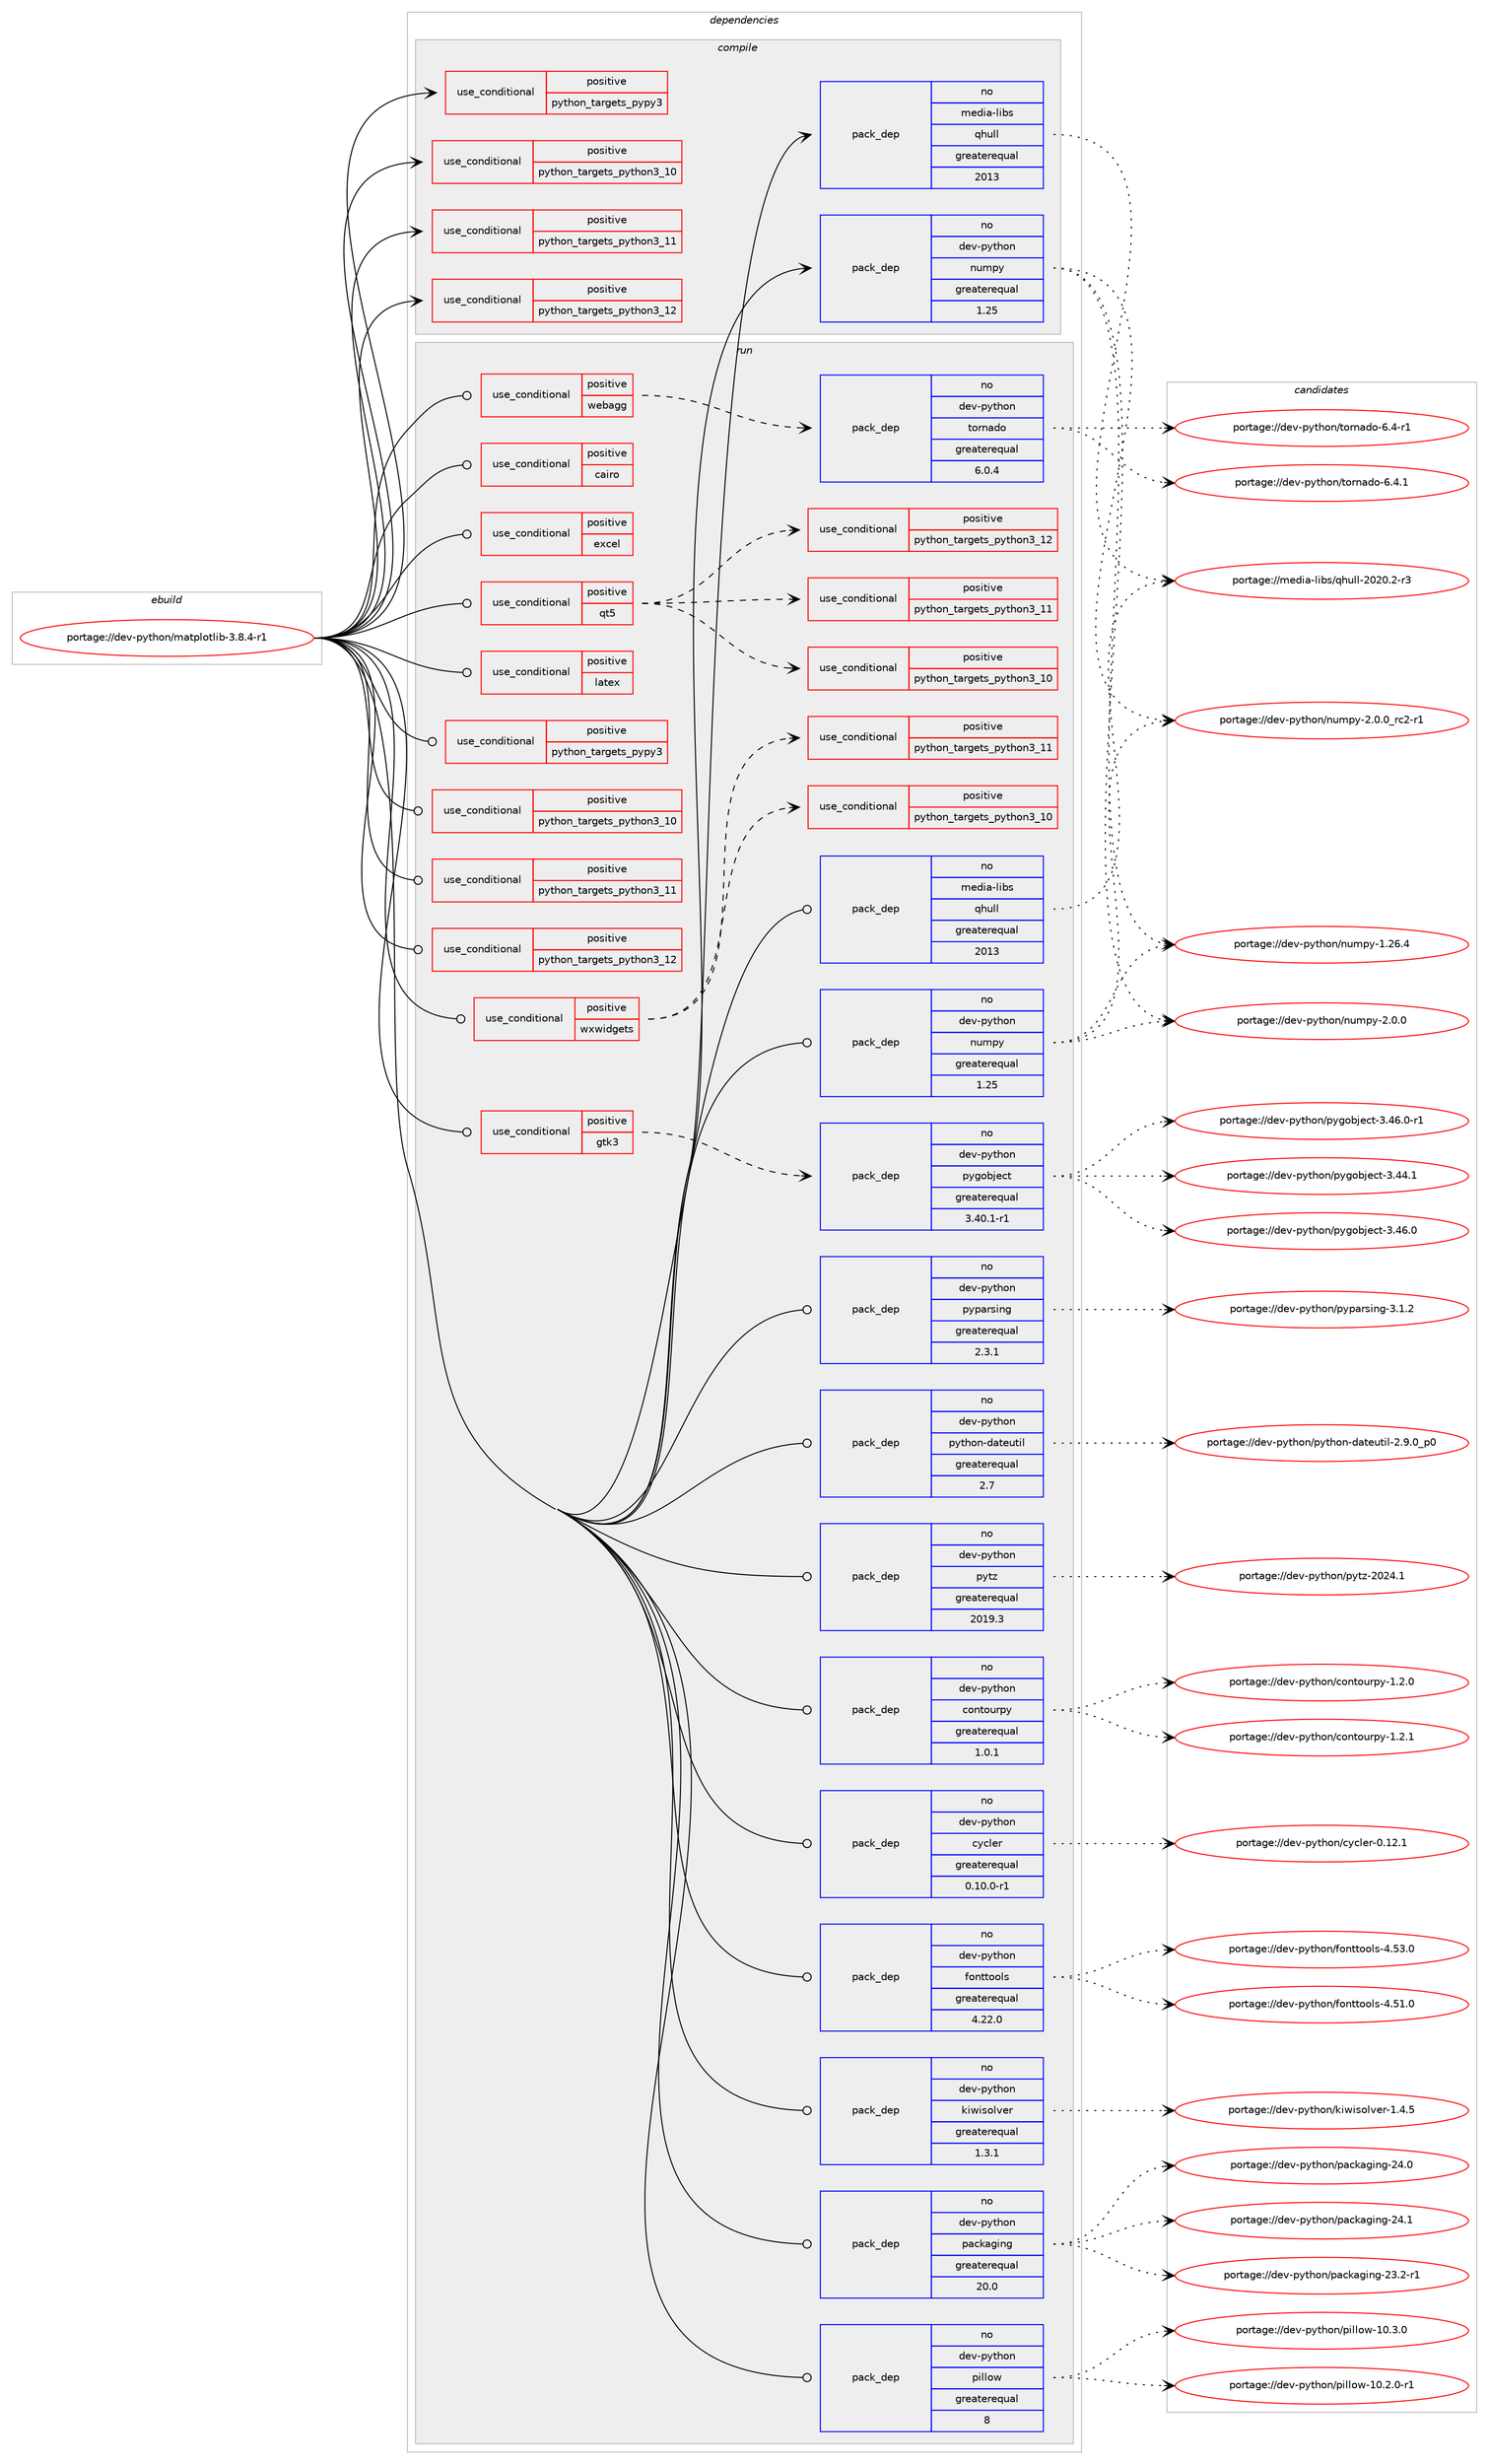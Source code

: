 digraph prolog {

# *************
# Graph options
# *************

newrank=true;
concentrate=true;
compound=true;
graph [rankdir=LR,fontname=Helvetica,fontsize=10,ranksep=1.5];#, ranksep=2.5, nodesep=0.2];
edge  [arrowhead=vee];
node  [fontname=Helvetica,fontsize=10];

# **********
# The ebuild
# **********

subgraph cluster_leftcol {
color=gray;
rank=same;
label=<<i>ebuild</i>>;
id [label="portage://dev-python/matplotlib-3.8.4-r1", color=red, width=4, href="../dev-python/matplotlib-3.8.4-r1.svg"];
}

# ****************
# The dependencies
# ****************

subgraph cluster_midcol {
color=gray;
label=<<i>dependencies</i>>;
subgraph cluster_compile {
fillcolor="#eeeeee";
style=filled;
label=<<i>compile</i>>;
subgraph cond33736 {
dependency75807 [label=<<TABLE BORDER="0" CELLBORDER="1" CELLSPACING="0" CELLPADDING="4"><TR><TD ROWSPAN="3" CELLPADDING="10">use_conditional</TD></TR><TR><TD>positive</TD></TR><TR><TD>python_targets_pypy3</TD></TR></TABLE>>, shape=none, color=red];
# *** BEGIN UNKNOWN DEPENDENCY TYPE (TODO) ***
# dependency75807 -> package_dependency(portage://dev-python/matplotlib-3.8.4-r1,install,no,dev-python,pypy3,none,[,,],any_same_slot,[use(optenable(tk),none),use(enable(threads),positive)])
# *** END UNKNOWN DEPENDENCY TYPE (TODO) ***

}
id:e -> dependency75807:w [weight=20,style="solid",arrowhead="vee"];
subgraph cond33737 {
dependency75808 [label=<<TABLE BORDER="0" CELLBORDER="1" CELLSPACING="0" CELLPADDING="4"><TR><TD ROWSPAN="3" CELLPADDING="10">use_conditional</TD></TR><TR><TD>positive</TD></TR><TR><TD>python_targets_python3_10</TD></TR></TABLE>>, shape=none, color=red];
# *** BEGIN UNKNOWN DEPENDENCY TYPE (TODO) ***
# dependency75808 -> package_dependency(portage://dev-python/matplotlib-3.8.4-r1,install,no,dev-lang,python,none,[,,],[slot(3.10)],[use(optenable(tk),none),use(enable(threads),positive)])
# *** END UNKNOWN DEPENDENCY TYPE (TODO) ***

}
id:e -> dependency75808:w [weight=20,style="solid",arrowhead="vee"];
subgraph cond33738 {
dependency75809 [label=<<TABLE BORDER="0" CELLBORDER="1" CELLSPACING="0" CELLPADDING="4"><TR><TD ROWSPAN="3" CELLPADDING="10">use_conditional</TD></TR><TR><TD>positive</TD></TR><TR><TD>python_targets_python3_11</TD></TR></TABLE>>, shape=none, color=red];
# *** BEGIN UNKNOWN DEPENDENCY TYPE (TODO) ***
# dependency75809 -> package_dependency(portage://dev-python/matplotlib-3.8.4-r1,install,no,dev-lang,python,none,[,,],[slot(3.11)],[use(optenable(tk),none),use(enable(threads),positive)])
# *** END UNKNOWN DEPENDENCY TYPE (TODO) ***

}
id:e -> dependency75809:w [weight=20,style="solid",arrowhead="vee"];
subgraph cond33739 {
dependency75810 [label=<<TABLE BORDER="0" CELLBORDER="1" CELLSPACING="0" CELLPADDING="4"><TR><TD ROWSPAN="3" CELLPADDING="10">use_conditional</TD></TR><TR><TD>positive</TD></TR><TR><TD>python_targets_python3_12</TD></TR></TABLE>>, shape=none, color=red];
# *** BEGIN UNKNOWN DEPENDENCY TYPE (TODO) ***
# dependency75810 -> package_dependency(portage://dev-python/matplotlib-3.8.4-r1,install,no,dev-lang,python,none,[,,],[slot(3.12)],[use(optenable(tk),none),use(enable(threads),positive)])
# *** END UNKNOWN DEPENDENCY TYPE (TODO) ***

}
id:e -> dependency75810:w [weight=20,style="solid",arrowhead="vee"];
subgraph pack40856 {
dependency75811 [label=<<TABLE BORDER="0" CELLBORDER="1" CELLSPACING="0" CELLPADDING="4" WIDTH="220"><TR><TD ROWSPAN="6" CELLPADDING="30">pack_dep</TD></TR><TR><TD WIDTH="110">no</TD></TR><TR><TD>dev-python</TD></TR><TR><TD>numpy</TD></TR><TR><TD>greaterequal</TD></TR><TR><TD>1.25</TD></TR></TABLE>>, shape=none, color=blue];
}
id:e -> dependency75811:w [weight=20,style="solid",arrowhead="vee"];
# *** BEGIN UNKNOWN DEPENDENCY TYPE (TODO) ***
# id -> package_dependency(portage://dev-python/matplotlib-3.8.4-r1,install,no,media-libs,freetype,none,[,,],[slot(2)],[])
# *** END UNKNOWN DEPENDENCY TYPE (TODO) ***

subgraph pack40857 {
dependency75812 [label=<<TABLE BORDER="0" CELLBORDER="1" CELLSPACING="0" CELLPADDING="4" WIDTH="220"><TR><TD ROWSPAN="6" CELLPADDING="30">pack_dep</TD></TR><TR><TD WIDTH="110">no</TD></TR><TR><TD>media-libs</TD></TR><TR><TD>qhull</TD></TR><TR><TD>greaterequal</TD></TR><TR><TD>2013</TD></TR></TABLE>>, shape=none, color=blue];
}
id:e -> dependency75812:w [weight=20,style="solid",arrowhead="vee"];
}
subgraph cluster_compileandrun {
fillcolor="#eeeeee";
style=filled;
label=<<i>compile and run</i>>;
}
subgraph cluster_run {
fillcolor="#eeeeee";
style=filled;
label=<<i>run</i>>;
subgraph cond33740 {
dependency75813 [label=<<TABLE BORDER="0" CELLBORDER="1" CELLSPACING="0" CELLPADDING="4"><TR><TD ROWSPAN="3" CELLPADDING="10">use_conditional</TD></TR><TR><TD>positive</TD></TR><TR><TD>cairo</TD></TR></TABLE>>, shape=none, color=red];
# *** BEGIN UNKNOWN DEPENDENCY TYPE (TODO) ***
# dependency75813 -> package_dependency(portage://dev-python/matplotlib-3.8.4-r1,run,no,dev-python,cairocffi,none,[,,],[],[use(optenable(python_targets_pypy3),negative),use(optenable(python_targets_python3_10),negative),use(optenable(python_targets_python3_11),negative),use(optenable(python_targets_python3_12),negative)])
# *** END UNKNOWN DEPENDENCY TYPE (TODO) ***

}
id:e -> dependency75813:w [weight=20,style="solid",arrowhead="odot"];
subgraph cond33741 {
dependency75814 [label=<<TABLE BORDER="0" CELLBORDER="1" CELLSPACING="0" CELLPADDING="4"><TR><TD ROWSPAN="3" CELLPADDING="10">use_conditional</TD></TR><TR><TD>positive</TD></TR><TR><TD>excel</TD></TR></TABLE>>, shape=none, color=red];
# *** BEGIN UNKNOWN DEPENDENCY TYPE (TODO) ***
# dependency75814 -> package_dependency(portage://dev-python/matplotlib-3.8.4-r1,run,no,dev-python,xlwt,none,[,,],[],[use(optenable(python_targets_pypy3),negative),use(optenable(python_targets_python3_10),negative),use(optenable(python_targets_python3_11),negative),use(optenable(python_targets_python3_12),negative)])
# *** END UNKNOWN DEPENDENCY TYPE (TODO) ***

}
id:e -> dependency75814:w [weight=20,style="solid",arrowhead="odot"];
subgraph cond33742 {
dependency75815 [label=<<TABLE BORDER="0" CELLBORDER="1" CELLSPACING="0" CELLPADDING="4"><TR><TD ROWSPAN="3" CELLPADDING="10">use_conditional</TD></TR><TR><TD>positive</TD></TR><TR><TD>gtk3</TD></TR></TABLE>>, shape=none, color=red];
subgraph pack40858 {
dependency75816 [label=<<TABLE BORDER="0" CELLBORDER="1" CELLSPACING="0" CELLPADDING="4" WIDTH="220"><TR><TD ROWSPAN="6" CELLPADDING="30">pack_dep</TD></TR><TR><TD WIDTH="110">no</TD></TR><TR><TD>dev-python</TD></TR><TR><TD>pygobject</TD></TR><TR><TD>greaterequal</TD></TR><TR><TD>3.40.1-r1</TD></TR></TABLE>>, shape=none, color=blue];
}
dependency75815:e -> dependency75816:w [weight=20,style="dashed",arrowhead="vee"];
# *** BEGIN UNKNOWN DEPENDENCY TYPE (TODO) ***
# dependency75815 -> package_dependency(portage://dev-python/matplotlib-3.8.4-r1,run,no,x11-libs,gtk+,none,[,,],[slot(3)],[use(enable(introspection),none)])
# *** END UNKNOWN DEPENDENCY TYPE (TODO) ***

}
id:e -> dependency75815:w [weight=20,style="solid",arrowhead="odot"];
subgraph cond33743 {
dependency75817 [label=<<TABLE BORDER="0" CELLBORDER="1" CELLSPACING="0" CELLPADDING="4"><TR><TD ROWSPAN="3" CELLPADDING="10">use_conditional</TD></TR><TR><TD>positive</TD></TR><TR><TD>latex</TD></TR></TABLE>>, shape=none, color=red];
# *** BEGIN UNKNOWN DEPENDENCY TYPE (TODO) ***
# dependency75817 -> package_dependency(portage://dev-python/matplotlib-3.8.4-r1,run,no,virtual,latex-base,none,[,,],[],[])
# *** END UNKNOWN DEPENDENCY TYPE (TODO) ***

# *** BEGIN UNKNOWN DEPENDENCY TYPE (TODO) ***
# dependency75817 -> package_dependency(portage://dev-python/matplotlib-3.8.4-r1,run,no,app-text,dvipng,none,[,,],[],[])
# *** END UNKNOWN DEPENDENCY TYPE (TODO) ***

# *** BEGIN UNKNOWN DEPENDENCY TYPE (TODO) ***
# dependency75817 -> package_dependency(portage://dev-python/matplotlib-3.8.4-r1,run,no,app-text,ghostscript-gpl,none,[,,],[],[])
# *** END UNKNOWN DEPENDENCY TYPE (TODO) ***

# *** BEGIN UNKNOWN DEPENDENCY TYPE (TODO) ***
# dependency75817 -> package_dependency(portage://dev-python/matplotlib-3.8.4-r1,run,no,app-text,poppler,none,[,,],[],[use(enable(utils),none)])
# *** END UNKNOWN DEPENDENCY TYPE (TODO) ***

# *** BEGIN UNKNOWN DEPENDENCY TYPE (TODO) ***
# dependency75817 -> package_dependency(portage://dev-python/matplotlib-3.8.4-r1,run,no,dev-texlive,texlive-fontsrecommended,none,[,,],[],[])
# *** END UNKNOWN DEPENDENCY TYPE (TODO) ***

# *** BEGIN UNKNOWN DEPENDENCY TYPE (TODO) ***
# dependency75817 -> package_dependency(portage://dev-python/matplotlib-3.8.4-r1,run,no,dev-texlive,texlive-latexextra,none,[,,],[],[])
# *** END UNKNOWN DEPENDENCY TYPE (TODO) ***

# *** BEGIN UNKNOWN DEPENDENCY TYPE (TODO) ***
# dependency75817 -> package_dependency(portage://dev-python/matplotlib-3.8.4-r1,run,no,dev-texlive,texlive-luatex,none,[,,],[],[])
# *** END UNKNOWN DEPENDENCY TYPE (TODO) ***

# *** BEGIN UNKNOWN DEPENDENCY TYPE (TODO) ***
# dependency75817 -> package_dependency(portage://dev-python/matplotlib-3.8.4-r1,run,no,dev-texlive,texlive-xetex,none,[,,],[],[])
# *** END UNKNOWN DEPENDENCY TYPE (TODO) ***

}
id:e -> dependency75817:w [weight=20,style="solid",arrowhead="odot"];
subgraph cond33744 {
dependency75818 [label=<<TABLE BORDER="0" CELLBORDER="1" CELLSPACING="0" CELLPADDING="4"><TR><TD ROWSPAN="3" CELLPADDING="10">use_conditional</TD></TR><TR><TD>positive</TD></TR><TR><TD>python_targets_pypy3</TD></TR></TABLE>>, shape=none, color=red];
# *** BEGIN UNKNOWN DEPENDENCY TYPE (TODO) ***
# dependency75818 -> package_dependency(portage://dev-python/matplotlib-3.8.4-r1,run,no,dev-python,pypy3,none,[,,],any_same_slot,[use(optenable(tk),none),use(enable(threads),positive)])
# *** END UNKNOWN DEPENDENCY TYPE (TODO) ***

}
id:e -> dependency75818:w [weight=20,style="solid",arrowhead="odot"];
subgraph cond33745 {
dependency75819 [label=<<TABLE BORDER="0" CELLBORDER="1" CELLSPACING="0" CELLPADDING="4"><TR><TD ROWSPAN="3" CELLPADDING="10">use_conditional</TD></TR><TR><TD>positive</TD></TR><TR><TD>python_targets_python3_10</TD></TR></TABLE>>, shape=none, color=red];
# *** BEGIN UNKNOWN DEPENDENCY TYPE (TODO) ***
# dependency75819 -> package_dependency(portage://dev-python/matplotlib-3.8.4-r1,run,no,dev-lang,python,none,[,,],[slot(3.10)],[use(optenable(tk),none),use(enable(threads),positive)])
# *** END UNKNOWN DEPENDENCY TYPE (TODO) ***

}
id:e -> dependency75819:w [weight=20,style="solid",arrowhead="odot"];
subgraph cond33746 {
dependency75820 [label=<<TABLE BORDER="0" CELLBORDER="1" CELLSPACING="0" CELLPADDING="4"><TR><TD ROWSPAN="3" CELLPADDING="10">use_conditional</TD></TR><TR><TD>positive</TD></TR><TR><TD>python_targets_python3_11</TD></TR></TABLE>>, shape=none, color=red];
# *** BEGIN UNKNOWN DEPENDENCY TYPE (TODO) ***
# dependency75820 -> package_dependency(portage://dev-python/matplotlib-3.8.4-r1,run,no,dev-lang,python,none,[,,],[slot(3.11)],[use(optenable(tk),none),use(enable(threads),positive)])
# *** END UNKNOWN DEPENDENCY TYPE (TODO) ***

}
id:e -> dependency75820:w [weight=20,style="solid",arrowhead="odot"];
subgraph cond33747 {
dependency75821 [label=<<TABLE BORDER="0" CELLBORDER="1" CELLSPACING="0" CELLPADDING="4"><TR><TD ROWSPAN="3" CELLPADDING="10">use_conditional</TD></TR><TR><TD>positive</TD></TR><TR><TD>python_targets_python3_12</TD></TR></TABLE>>, shape=none, color=red];
# *** BEGIN UNKNOWN DEPENDENCY TYPE (TODO) ***
# dependency75821 -> package_dependency(portage://dev-python/matplotlib-3.8.4-r1,run,no,dev-lang,python,none,[,,],[slot(3.12)],[use(optenable(tk),none),use(enable(threads),positive)])
# *** END UNKNOWN DEPENDENCY TYPE (TODO) ***

}
id:e -> dependency75821:w [weight=20,style="solid",arrowhead="odot"];
subgraph cond33748 {
dependency75822 [label=<<TABLE BORDER="0" CELLBORDER="1" CELLSPACING="0" CELLPADDING="4"><TR><TD ROWSPAN="3" CELLPADDING="10">use_conditional</TD></TR><TR><TD>positive</TD></TR><TR><TD>qt5</TD></TR></TABLE>>, shape=none, color=red];
subgraph cond33749 {
dependency75823 [label=<<TABLE BORDER="0" CELLBORDER="1" CELLSPACING="0" CELLPADDING="4"><TR><TD ROWSPAN="3" CELLPADDING="10">use_conditional</TD></TR><TR><TD>positive</TD></TR><TR><TD>python_targets_python3_10</TD></TR></TABLE>>, shape=none, color=red];
# *** BEGIN UNKNOWN DEPENDENCY TYPE (TODO) ***
# dependency75823 -> package_dependency(portage://dev-python/matplotlib-3.8.4-r1,run,no,dev-python,PyQt5,none,[,,],[],[use(enable(gui),none),use(enable(widgets),none),use(optenable(python_targets_python3_10),negative),use(optenable(python_targets_python3_11),negative),use(optenable(python_targets_python3_12),negative)])
# *** END UNKNOWN DEPENDENCY TYPE (TODO) ***

}
dependency75822:e -> dependency75823:w [weight=20,style="dashed",arrowhead="vee"];
subgraph cond33750 {
dependency75824 [label=<<TABLE BORDER="0" CELLBORDER="1" CELLSPACING="0" CELLPADDING="4"><TR><TD ROWSPAN="3" CELLPADDING="10">use_conditional</TD></TR><TR><TD>positive</TD></TR><TR><TD>python_targets_python3_11</TD></TR></TABLE>>, shape=none, color=red];
# *** BEGIN UNKNOWN DEPENDENCY TYPE (TODO) ***
# dependency75824 -> package_dependency(portage://dev-python/matplotlib-3.8.4-r1,run,no,dev-python,PyQt5,none,[,,],[],[use(enable(gui),none),use(enable(widgets),none),use(optenable(python_targets_python3_10),negative),use(optenable(python_targets_python3_11),negative),use(optenable(python_targets_python3_12),negative)])
# *** END UNKNOWN DEPENDENCY TYPE (TODO) ***

}
dependency75822:e -> dependency75824:w [weight=20,style="dashed",arrowhead="vee"];
subgraph cond33751 {
dependency75825 [label=<<TABLE BORDER="0" CELLBORDER="1" CELLSPACING="0" CELLPADDING="4"><TR><TD ROWSPAN="3" CELLPADDING="10">use_conditional</TD></TR><TR><TD>positive</TD></TR><TR><TD>python_targets_python3_12</TD></TR></TABLE>>, shape=none, color=red];
# *** BEGIN UNKNOWN DEPENDENCY TYPE (TODO) ***
# dependency75825 -> package_dependency(portage://dev-python/matplotlib-3.8.4-r1,run,no,dev-python,PyQt5,none,[,,],[],[use(enable(gui),none),use(enable(widgets),none),use(optenable(python_targets_python3_10),negative),use(optenable(python_targets_python3_11),negative),use(optenable(python_targets_python3_12),negative)])
# *** END UNKNOWN DEPENDENCY TYPE (TODO) ***

}
dependency75822:e -> dependency75825:w [weight=20,style="dashed",arrowhead="vee"];
}
id:e -> dependency75822:w [weight=20,style="solid",arrowhead="odot"];
subgraph cond33752 {
dependency75826 [label=<<TABLE BORDER="0" CELLBORDER="1" CELLSPACING="0" CELLPADDING="4"><TR><TD ROWSPAN="3" CELLPADDING="10">use_conditional</TD></TR><TR><TD>positive</TD></TR><TR><TD>webagg</TD></TR></TABLE>>, shape=none, color=red];
subgraph pack40859 {
dependency75827 [label=<<TABLE BORDER="0" CELLBORDER="1" CELLSPACING="0" CELLPADDING="4" WIDTH="220"><TR><TD ROWSPAN="6" CELLPADDING="30">pack_dep</TD></TR><TR><TD WIDTH="110">no</TD></TR><TR><TD>dev-python</TD></TR><TR><TD>tornado</TD></TR><TR><TD>greaterequal</TD></TR><TR><TD>6.0.4</TD></TR></TABLE>>, shape=none, color=blue];
}
dependency75826:e -> dependency75827:w [weight=20,style="dashed",arrowhead="vee"];
}
id:e -> dependency75826:w [weight=20,style="solid",arrowhead="odot"];
subgraph cond33753 {
dependency75828 [label=<<TABLE BORDER="0" CELLBORDER="1" CELLSPACING="0" CELLPADDING="4"><TR><TD ROWSPAN="3" CELLPADDING="10">use_conditional</TD></TR><TR><TD>positive</TD></TR><TR><TD>wxwidgets</TD></TR></TABLE>>, shape=none, color=red];
subgraph cond33754 {
dependency75829 [label=<<TABLE BORDER="0" CELLBORDER="1" CELLSPACING="0" CELLPADDING="4"><TR><TD ROWSPAN="3" CELLPADDING="10">use_conditional</TD></TR><TR><TD>positive</TD></TR><TR><TD>python_targets_python3_10</TD></TR></TABLE>>, shape=none, color=red];
# *** BEGIN UNKNOWN DEPENDENCY TYPE (TODO) ***
# dependency75829 -> package_dependency(portage://dev-python/matplotlib-3.8.4-r1,run,no,dev-python,wxpython,none,[,,],any_different_slot,[use(optenable(python_targets_python3_10),negative),use(optenable(python_targets_python3_11),negative)])
# *** END UNKNOWN DEPENDENCY TYPE (TODO) ***

}
dependency75828:e -> dependency75829:w [weight=20,style="dashed",arrowhead="vee"];
subgraph cond33755 {
dependency75830 [label=<<TABLE BORDER="0" CELLBORDER="1" CELLSPACING="0" CELLPADDING="4"><TR><TD ROWSPAN="3" CELLPADDING="10">use_conditional</TD></TR><TR><TD>positive</TD></TR><TR><TD>python_targets_python3_11</TD></TR></TABLE>>, shape=none, color=red];
# *** BEGIN UNKNOWN DEPENDENCY TYPE (TODO) ***
# dependency75830 -> package_dependency(portage://dev-python/matplotlib-3.8.4-r1,run,no,dev-python,wxpython,none,[,,],any_different_slot,[use(optenable(python_targets_python3_10),negative),use(optenable(python_targets_python3_11),negative)])
# *** END UNKNOWN DEPENDENCY TYPE (TODO) ***

}
dependency75828:e -> dependency75830:w [weight=20,style="dashed",arrowhead="vee"];
}
id:e -> dependency75828:w [weight=20,style="solid",arrowhead="odot"];
subgraph pack40860 {
dependency75831 [label=<<TABLE BORDER="0" CELLBORDER="1" CELLSPACING="0" CELLPADDING="4" WIDTH="220"><TR><TD ROWSPAN="6" CELLPADDING="30">pack_dep</TD></TR><TR><TD WIDTH="110">no</TD></TR><TR><TD>dev-python</TD></TR><TR><TD>contourpy</TD></TR><TR><TD>greaterequal</TD></TR><TR><TD>1.0.1</TD></TR></TABLE>>, shape=none, color=blue];
}
id:e -> dependency75831:w [weight=20,style="solid",arrowhead="odot"];
subgraph pack40861 {
dependency75832 [label=<<TABLE BORDER="0" CELLBORDER="1" CELLSPACING="0" CELLPADDING="4" WIDTH="220"><TR><TD ROWSPAN="6" CELLPADDING="30">pack_dep</TD></TR><TR><TD WIDTH="110">no</TD></TR><TR><TD>dev-python</TD></TR><TR><TD>cycler</TD></TR><TR><TD>greaterequal</TD></TR><TR><TD>0.10.0-r1</TD></TR></TABLE>>, shape=none, color=blue];
}
id:e -> dependency75832:w [weight=20,style="solid",arrowhead="odot"];
subgraph pack40862 {
dependency75833 [label=<<TABLE BORDER="0" CELLBORDER="1" CELLSPACING="0" CELLPADDING="4" WIDTH="220"><TR><TD ROWSPAN="6" CELLPADDING="30">pack_dep</TD></TR><TR><TD WIDTH="110">no</TD></TR><TR><TD>dev-python</TD></TR><TR><TD>fonttools</TD></TR><TR><TD>greaterequal</TD></TR><TR><TD>4.22.0</TD></TR></TABLE>>, shape=none, color=blue];
}
id:e -> dependency75833:w [weight=20,style="solid",arrowhead="odot"];
subgraph pack40863 {
dependency75834 [label=<<TABLE BORDER="0" CELLBORDER="1" CELLSPACING="0" CELLPADDING="4" WIDTH="220"><TR><TD ROWSPAN="6" CELLPADDING="30">pack_dep</TD></TR><TR><TD WIDTH="110">no</TD></TR><TR><TD>dev-python</TD></TR><TR><TD>kiwisolver</TD></TR><TR><TD>greaterequal</TD></TR><TR><TD>1.3.1</TD></TR></TABLE>>, shape=none, color=blue];
}
id:e -> dependency75834:w [weight=20,style="solid",arrowhead="odot"];
subgraph pack40864 {
dependency75835 [label=<<TABLE BORDER="0" CELLBORDER="1" CELLSPACING="0" CELLPADDING="4" WIDTH="220"><TR><TD ROWSPAN="6" CELLPADDING="30">pack_dep</TD></TR><TR><TD WIDTH="110">no</TD></TR><TR><TD>dev-python</TD></TR><TR><TD>numpy</TD></TR><TR><TD>greaterequal</TD></TR><TR><TD>1.25</TD></TR></TABLE>>, shape=none, color=blue];
}
id:e -> dependency75835:w [weight=20,style="solid",arrowhead="odot"];
subgraph pack40865 {
dependency75836 [label=<<TABLE BORDER="0" CELLBORDER="1" CELLSPACING="0" CELLPADDING="4" WIDTH="220"><TR><TD ROWSPAN="6" CELLPADDING="30">pack_dep</TD></TR><TR><TD WIDTH="110">no</TD></TR><TR><TD>dev-python</TD></TR><TR><TD>packaging</TD></TR><TR><TD>greaterequal</TD></TR><TR><TD>20.0</TD></TR></TABLE>>, shape=none, color=blue];
}
id:e -> dependency75836:w [weight=20,style="solid",arrowhead="odot"];
subgraph pack40866 {
dependency75837 [label=<<TABLE BORDER="0" CELLBORDER="1" CELLSPACING="0" CELLPADDING="4" WIDTH="220"><TR><TD ROWSPAN="6" CELLPADDING="30">pack_dep</TD></TR><TR><TD WIDTH="110">no</TD></TR><TR><TD>dev-python</TD></TR><TR><TD>pillow</TD></TR><TR><TD>greaterequal</TD></TR><TR><TD>8</TD></TR></TABLE>>, shape=none, color=blue];
}
id:e -> dependency75837:w [weight=20,style="solid",arrowhead="odot"];
subgraph pack40867 {
dependency75838 [label=<<TABLE BORDER="0" CELLBORDER="1" CELLSPACING="0" CELLPADDING="4" WIDTH="220"><TR><TD ROWSPAN="6" CELLPADDING="30">pack_dep</TD></TR><TR><TD WIDTH="110">no</TD></TR><TR><TD>dev-python</TD></TR><TR><TD>pyparsing</TD></TR><TR><TD>greaterequal</TD></TR><TR><TD>2.3.1</TD></TR></TABLE>>, shape=none, color=blue];
}
id:e -> dependency75838:w [weight=20,style="solid",arrowhead="odot"];
subgraph pack40868 {
dependency75839 [label=<<TABLE BORDER="0" CELLBORDER="1" CELLSPACING="0" CELLPADDING="4" WIDTH="220"><TR><TD ROWSPAN="6" CELLPADDING="30">pack_dep</TD></TR><TR><TD WIDTH="110">no</TD></TR><TR><TD>dev-python</TD></TR><TR><TD>python-dateutil</TD></TR><TR><TD>greaterequal</TD></TR><TR><TD>2.7</TD></TR></TABLE>>, shape=none, color=blue];
}
id:e -> dependency75839:w [weight=20,style="solid",arrowhead="odot"];
subgraph pack40869 {
dependency75840 [label=<<TABLE BORDER="0" CELLBORDER="1" CELLSPACING="0" CELLPADDING="4" WIDTH="220"><TR><TD ROWSPAN="6" CELLPADDING="30">pack_dep</TD></TR><TR><TD WIDTH="110">no</TD></TR><TR><TD>dev-python</TD></TR><TR><TD>pytz</TD></TR><TR><TD>greaterequal</TD></TR><TR><TD>2019.3</TD></TR></TABLE>>, shape=none, color=blue];
}
id:e -> dependency75840:w [weight=20,style="solid",arrowhead="odot"];
# *** BEGIN UNKNOWN DEPENDENCY TYPE (TODO) ***
# id -> package_dependency(portage://dev-python/matplotlib-3.8.4-r1,run,no,media-fonts,dejavu,none,[,,],[],[])
# *** END UNKNOWN DEPENDENCY TYPE (TODO) ***

# *** BEGIN UNKNOWN DEPENDENCY TYPE (TODO) ***
# id -> package_dependency(portage://dev-python/matplotlib-3.8.4-r1,run,no,media-fonts,stix-fonts,none,[,,],[],[])
# *** END UNKNOWN DEPENDENCY TYPE (TODO) ***

# *** BEGIN UNKNOWN DEPENDENCY TYPE (TODO) ***
# id -> package_dependency(portage://dev-python/matplotlib-3.8.4-r1,run,no,media-libs,freetype,none,[,,],[slot(2)],[])
# *** END UNKNOWN DEPENDENCY TYPE (TODO) ***

# *** BEGIN UNKNOWN DEPENDENCY TYPE (TODO) ***
# id -> package_dependency(portage://dev-python/matplotlib-3.8.4-r1,run,no,media-libs,libpng,none,[,,],[slot(0)],[])
# *** END UNKNOWN DEPENDENCY TYPE (TODO) ***

subgraph pack40870 {
dependency75841 [label=<<TABLE BORDER="0" CELLBORDER="1" CELLSPACING="0" CELLPADDING="4" WIDTH="220"><TR><TD ROWSPAN="6" CELLPADDING="30">pack_dep</TD></TR><TR><TD WIDTH="110">no</TD></TR><TR><TD>media-libs</TD></TR><TR><TD>qhull</TD></TR><TR><TD>greaterequal</TD></TR><TR><TD>2013</TD></TR></TABLE>>, shape=none, color=blue];
}
id:e -> dependency75841:w [weight=20,style="solid",arrowhead="odot"];
# *** BEGIN UNKNOWN DEPENDENCY TYPE (TODO) ***
# id -> package_dependency(portage://dev-python/matplotlib-3.8.4-r1,run,no,virtual,imagemagick-tools,none,[,,],[],[use(enable(jpeg),none),use(enable(tiff),none)])
# *** END UNKNOWN DEPENDENCY TYPE (TODO) ***

}
}

# **************
# The candidates
# **************

subgraph cluster_choices {
rank=same;
color=gray;
label=<<i>candidates</i>>;

subgraph choice40856 {
color=black;
nodesep=1;
choice100101118451121211161041111104711011710911212145494650544652 [label="portage://dev-python/numpy-1.26.4", color=red, width=4,href="../dev-python/numpy-1.26.4.svg"];
choice1001011184511212111610411111047110117109112121455046484648 [label="portage://dev-python/numpy-2.0.0", color=red, width=4,href="../dev-python/numpy-2.0.0.svg"];
choice10010111845112121116104111110471101171091121214550464846489511499504511449 [label="portage://dev-python/numpy-2.0.0_rc2-r1", color=red, width=4,href="../dev-python/numpy-2.0.0_rc2-r1.svg"];
dependency75811:e -> choice100101118451121211161041111104711011710911212145494650544652:w [style=dotted,weight="100"];
dependency75811:e -> choice1001011184511212111610411111047110117109112121455046484648:w [style=dotted,weight="100"];
dependency75811:e -> choice10010111845112121116104111110471101171091121214550464846489511499504511449:w [style=dotted,weight="100"];
}
subgraph choice40857 {
color=black;
nodesep=1;
choice10910110010597451081059811547113104117108108455048504846504511451 [label="portage://media-libs/qhull-2020.2-r3", color=red, width=4,href="../media-libs/qhull-2020.2-r3.svg"];
dependency75812:e -> choice10910110010597451081059811547113104117108108455048504846504511451:w [style=dotted,weight="100"];
}
subgraph choice40858 {
color=black;
nodesep=1;
choice1001011184511212111610411111047112121103111981061019911645514652524649 [label="portage://dev-python/pygobject-3.44.1", color=red, width=4,href="../dev-python/pygobject-3.44.1.svg"];
choice1001011184511212111610411111047112121103111981061019911645514652544648 [label="portage://dev-python/pygobject-3.46.0", color=red, width=4,href="../dev-python/pygobject-3.46.0.svg"];
choice10010111845112121116104111110471121211031119810610199116455146525446484511449 [label="portage://dev-python/pygobject-3.46.0-r1", color=red, width=4,href="../dev-python/pygobject-3.46.0-r1.svg"];
dependency75816:e -> choice1001011184511212111610411111047112121103111981061019911645514652524649:w [style=dotted,weight="100"];
dependency75816:e -> choice1001011184511212111610411111047112121103111981061019911645514652544648:w [style=dotted,weight="100"];
dependency75816:e -> choice10010111845112121116104111110471121211031119810610199116455146525446484511449:w [style=dotted,weight="100"];
}
subgraph choice40859 {
color=black;
nodesep=1;
choice100101118451121211161041111104711611111411097100111455446524511449 [label="portage://dev-python/tornado-6.4-r1", color=red, width=4,href="../dev-python/tornado-6.4-r1.svg"];
choice100101118451121211161041111104711611111411097100111455446524649 [label="portage://dev-python/tornado-6.4.1", color=red, width=4,href="../dev-python/tornado-6.4.1.svg"];
dependency75827:e -> choice100101118451121211161041111104711611111411097100111455446524511449:w [style=dotted,weight="100"];
dependency75827:e -> choice100101118451121211161041111104711611111411097100111455446524649:w [style=dotted,weight="100"];
}
subgraph choice40860 {
color=black;
nodesep=1;
choice100101118451121211161041111104799111110116111117114112121454946504648 [label="portage://dev-python/contourpy-1.2.0", color=red, width=4,href="../dev-python/contourpy-1.2.0.svg"];
choice100101118451121211161041111104799111110116111117114112121454946504649 [label="portage://dev-python/contourpy-1.2.1", color=red, width=4,href="../dev-python/contourpy-1.2.1.svg"];
dependency75831:e -> choice100101118451121211161041111104799111110116111117114112121454946504648:w [style=dotted,weight="100"];
dependency75831:e -> choice100101118451121211161041111104799111110116111117114112121454946504649:w [style=dotted,weight="100"];
}
subgraph choice40861 {
color=black;
nodesep=1;
choice1001011184511212111610411111047991219910810111445484649504649 [label="portage://dev-python/cycler-0.12.1", color=red, width=4,href="../dev-python/cycler-0.12.1.svg"];
dependency75832:e -> choice1001011184511212111610411111047991219910810111445484649504649:w [style=dotted,weight="100"];
}
subgraph choice40862 {
color=black;
nodesep=1;
choice100101118451121211161041111104710211111011611611111110811545524653494648 [label="portage://dev-python/fonttools-4.51.0", color=red, width=4,href="../dev-python/fonttools-4.51.0.svg"];
choice100101118451121211161041111104710211111011611611111110811545524653514648 [label="portage://dev-python/fonttools-4.53.0", color=red, width=4,href="../dev-python/fonttools-4.53.0.svg"];
dependency75833:e -> choice100101118451121211161041111104710211111011611611111110811545524653494648:w [style=dotted,weight="100"];
dependency75833:e -> choice100101118451121211161041111104710211111011611611111110811545524653514648:w [style=dotted,weight="100"];
}
subgraph choice40863 {
color=black;
nodesep=1;
choice1001011184511212111610411111047107105119105115111108118101114454946524653 [label="portage://dev-python/kiwisolver-1.4.5", color=red, width=4,href="../dev-python/kiwisolver-1.4.5.svg"];
dependency75834:e -> choice1001011184511212111610411111047107105119105115111108118101114454946524653:w [style=dotted,weight="100"];
}
subgraph choice40864 {
color=black;
nodesep=1;
choice100101118451121211161041111104711011710911212145494650544652 [label="portage://dev-python/numpy-1.26.4", color=red, width=4,href="../dev-python/numpy-1.26.4.svg"];
choice1001011184511212111610411111047110117109112121455046484648 [label="portage://dev-python/numpy-2.0.0", color=red, width=4,href="../dev-python/numpy-2.0.0.svg"];
choice10010111845112121116104111110471101171091121214550464846489511499504511449 [label="portage://dev-python/numpy-2.0.0_rc2-r1", color=red, width=4,href="../dev-python/numpy-2.0.0_rc2-r1.svg"];
dependency75835:e -> choice100101118451121211161041111104711011710911212145494650544652:w [style=dotted,weight="100"];
dependency75835:e -> choice1001011184511212111610411111047110117109112121455046484648:w [style=dotted,weight="100"];
dependency75835:e -> choice10010111845112121116104111110471101171091121214550464846489511499504511449:w [style=dotted,weight="100"];
}
subgraph choice40865 {
color=black;
nodesep=1;
choice100101118451121211161041111104711297991079710310511010345505146504511449 [label="portage://dev-python/packaging-23.2-r1", color=red, width=4,href="../dev-python/packaging-23.2-r1.svg"];
choice10010111845112121116104111110471129799107971031051101034550524648 [label="portage://dev-python/packaging-24.0", color=red, width=4,href="../dev-python/packaging-24.0.svg"];
choice10010111845112121116104111110471129799107971031051101034550524649 [label="portage://dev-python/packaging-24.1", color=red, width=4,href="../dev-python/packaging-24.1.svg"];
dependency75836:e -> choice100101118451121211161041111104711297991079710310511010345505146504511449:w [style=dotted,weight="100"];
dependency75836:e -> choice10010111845112121116104111110471129799107971031051101034550524648:w [style=dotted,weight="100"];
dependency75836:e -> choice10010111845112121116104111110471129799107971031051101034550524649:w [style=dotted,weight="100"];
}
subgraph choice40866 {
color=black;
nodesep=1;
choice1001011184511212111610411111047112105108108111119454948465046484511449 [label="portage://dev-python/pillow-10.2.0-r1", color=red, width=4,href="../dev-python/pillow-10.2.0-r1.svg"];
choice100101118451121211161041111104711210510810811111945494846514648 [label="portage://dev-python/pillow-10.3.0", color=red, width=4,href="../dev-python/pillow-10.3.0.svg"];
dependency75837:e -> choice1001011184511212111610411111047112105108108111119454948465046484511449:w [style=dotted,weight="100"];
dependency75837:e -> choice100101118451121211161041111104711210510810811111945494846514648:w [style=dotted,weight="100"];
}
subgraph choice40867 {
color=black;
nodesep=1;
choice100101118451121211161041111104711212111297114115105110103455146494650 [label="portage://dev-python/pyparsing-3.1.2", color=red, width=4,href="../dev-python/pyparsing-3.1.2.svg"];
dependency75838:e -> choice100101118451121211161041111104711212111297114115105110103455146494650:w [style=dotted,weight="100"];
}
subgraph choice40868 {
color=black;
nodesep=1;
choice100101118451121211161041111104711212111610411111045100971161011171161051084550465746489511248 [label="portage://dev-python/python-dateutil-2.9.0_p0", color=red, width=4,href="../dev-python/python-dateutil-2.9.0_p0.svg"];
dependency75839:e -> choice100101118451121211161041111104711212111610411111045100971161011171161051084550465746489511248:w [style=dotted,weight="100"];
}
subgraph choice40869 {
color=black;
nodesep=1;
choice100101118451121211161041111104711212111612245504850524649 [label="portage://dev-python/pytz-2024.1", color=red, width=4,href="../dev-python/pytz-2024.1.svg"];
dependency75840:e -> choice100101118451121211161041111104711212111612245504850524649:w [style=dotted,weight="100"];
}
subgraph choice40870 {
color=black;
nodesep=1;
choice10910110010597451081059811547113104117108108455048504846504511451 [label="portage://media-libs/qhull-2020.2-r3", color=red, width=4,href="../media-libs/qhull-2020.2-r3.svg"];
dependency75841:e -> choice10910110010597451081059811547113104117108108455048504846504511451:w [style=dotted,weight="100"];
}
}

}
